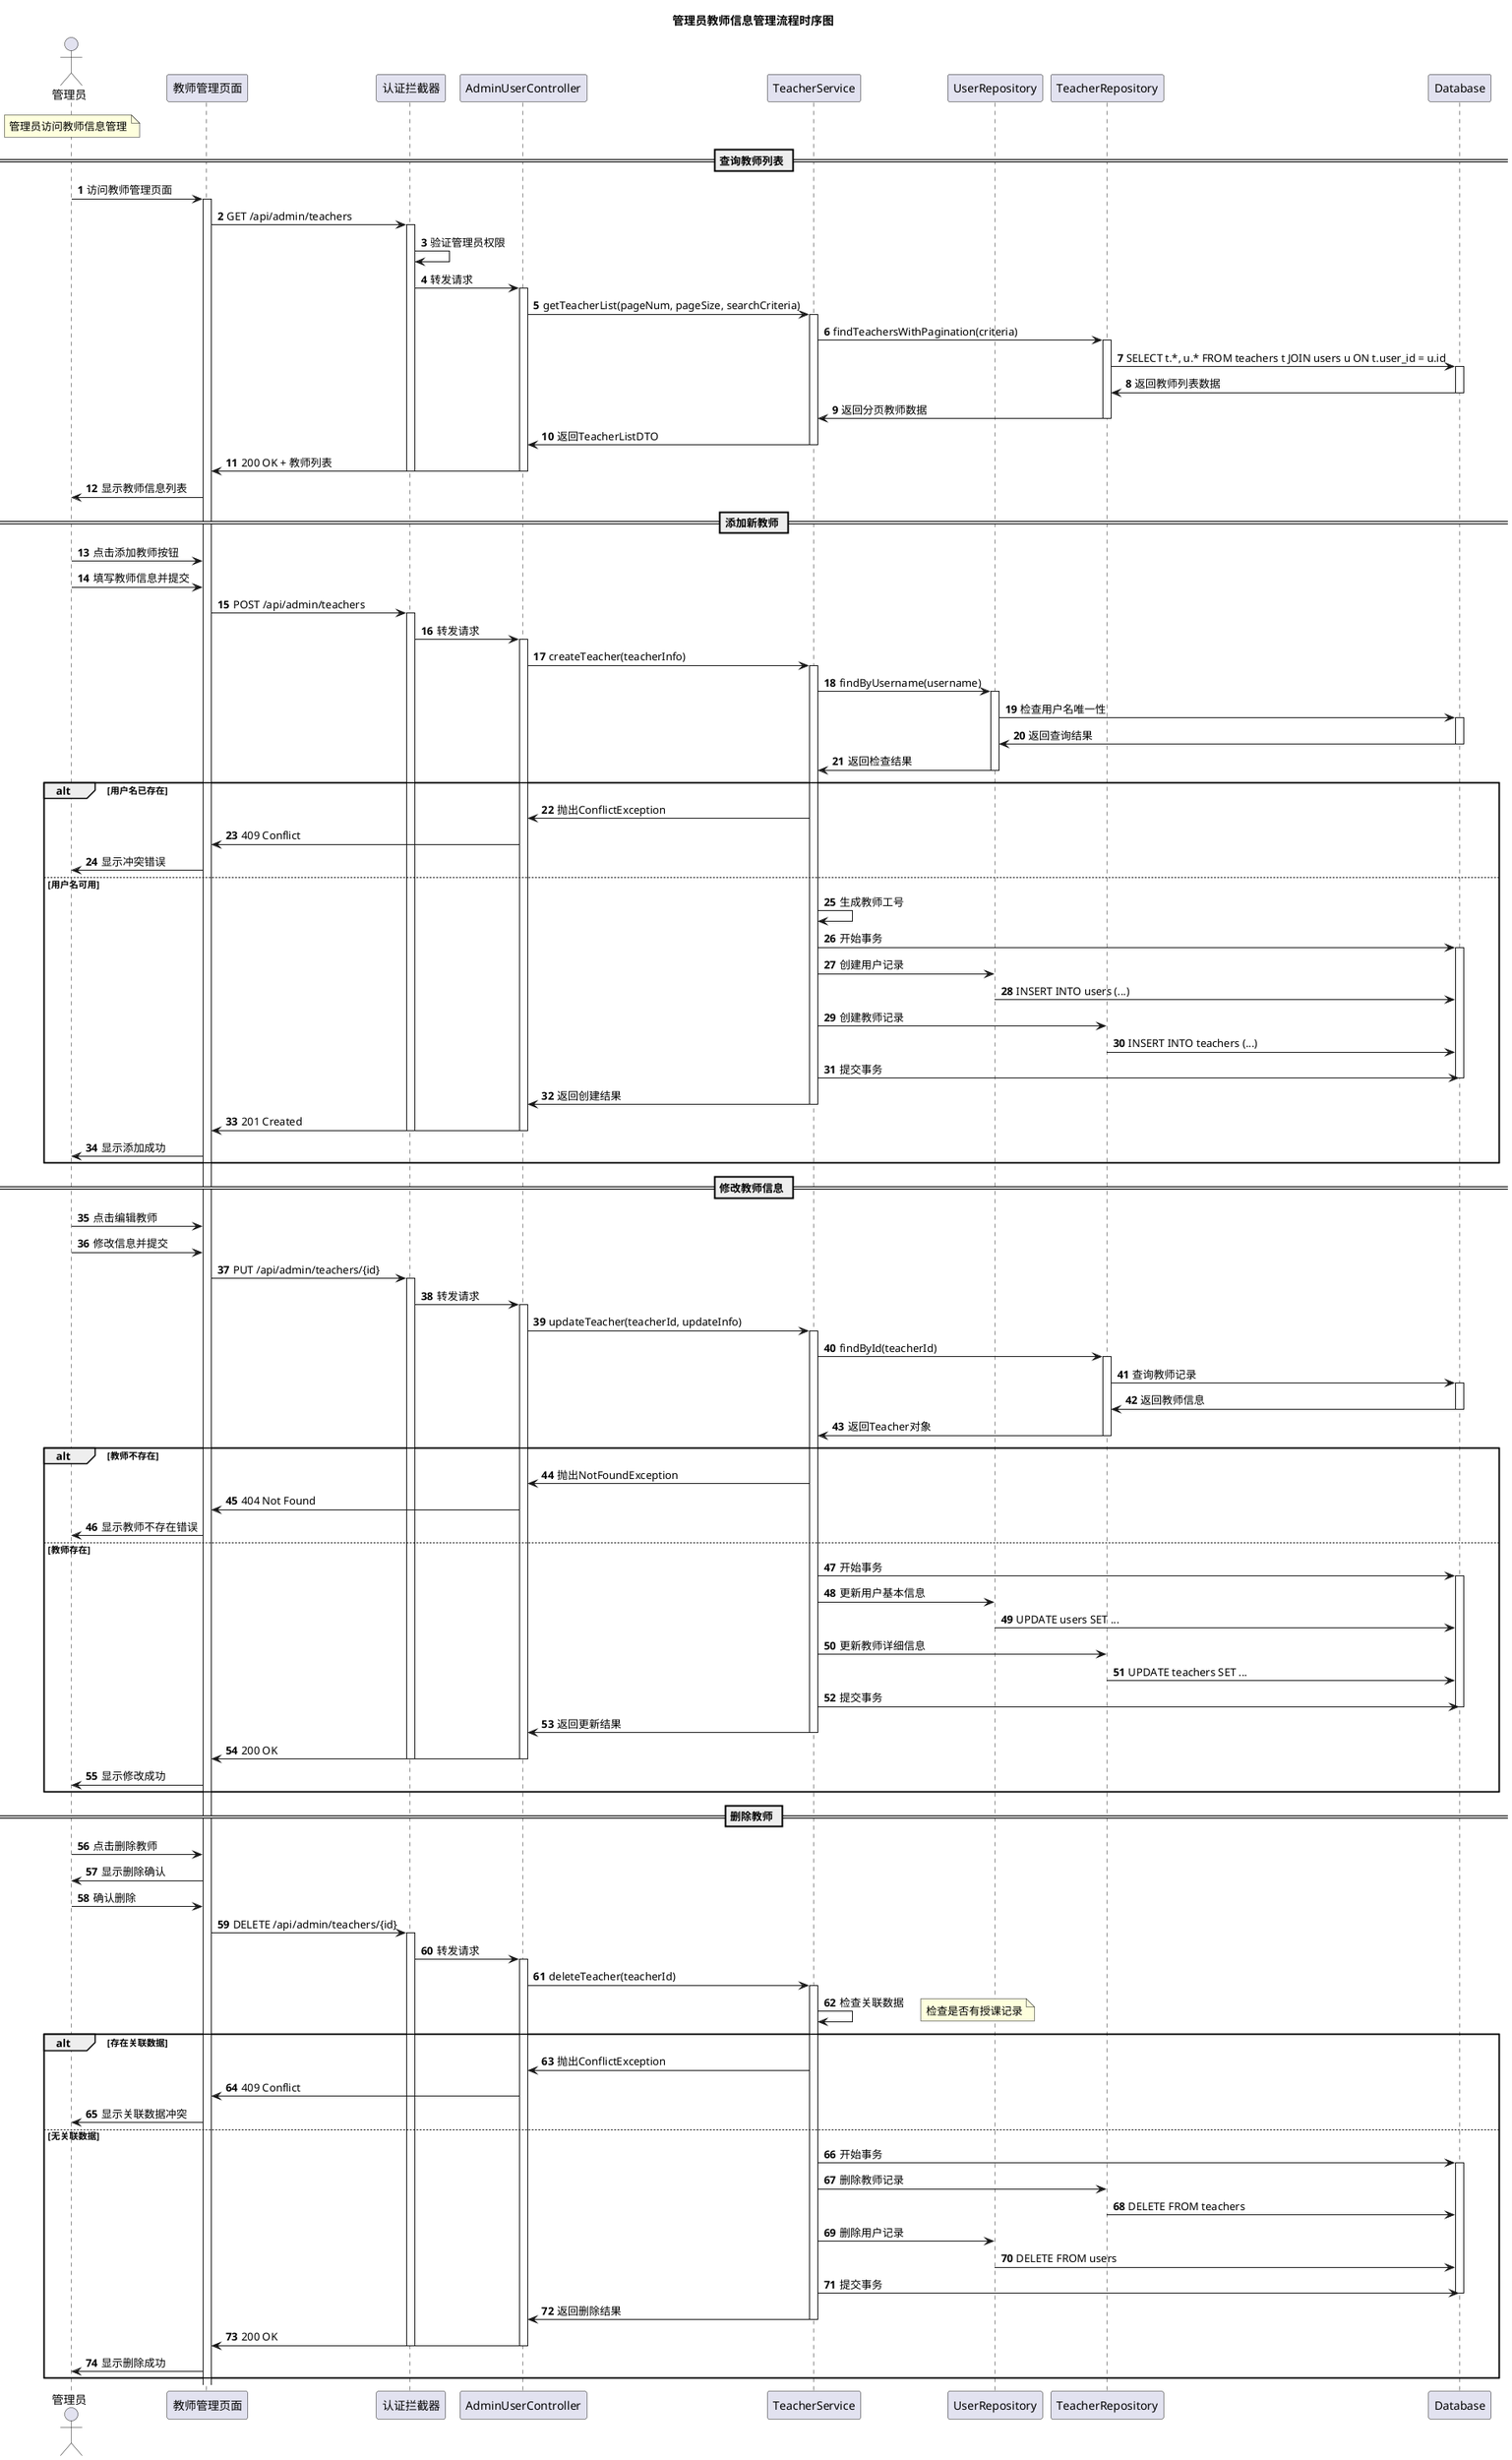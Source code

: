 @startuml 教师信息管理时序图
title 管理员教师信息管理流程时序图

actor 管理员 as A
participant "教师管理页面" as TMP
participant "认证拦截器" as AI
participant "AdminUserController" as AUC
participant "TeacherService" as TS
participant "UserRepository" as UR
participant "TeacherRepository" as TR
participant "Database" as DB

autonumber

note over A: 管理员访问教师信息管理

== 查询教师列表 ==
A -> TMP: 访问教师管理页面
activate TMP

TMP -> AI: GET /api/admin/teachers
activate AI

AI -> AI: 验证管理员权限

AI -> AUC: 转发请求
activate AUC

AUC -> TS: getTeacherList(pageNum, pageSize, searchCriteria)
activate TS

TS -> TR: findTeachersWithPagination(criteria)
activate TR

TR -> DB: SELECT t.*, u.* FROM teachers t JOIN users u ON t.user_id = u.id
activate DB
DB -> TR: 返回教师列表数据
deactivate DB

TR -> TS: 返回分页教师数据
deactivate TR

TS -> AUC: 返回TeacherListDTO
deactivate TS

AUC -> TMP: 200 OK + 教师列表
deactivate AUC
deactivate AI

TMP -> A: 显示教师信息列表

== 添加新教师 ==
A -> TMP: 点击添加教师按钮
A -> TMP: 填写教师信息并提交

TMP -> AI: POST /api/admin/teachers
activate AI

AI -> AUC: 转发请求
activate AUC

AUC -> TS: createTeacher(teacherInfo)
activate TS

TS -> UR: findByUsername(username)
activate UR
UR -> DB: 检查用户名唯一性
activate DB
DB -> UR: 返回查询结果
deactivate DB
UR -> TS: 返回检查结果
deactivate UR

alt 用户名已存在
    TS -> AUC: 抛出ConflictException
    AUC -> TMP: 409 Conflict
    TMP -> A: 显示冲突错误
else 用户名可用
    TS -> TS: 生成教师工号
    
    TS -> DB: 开始事务
    activate DB
    
    TS -> UR: 创建用户记录
    UR -> DB: INSERT INTO users (...)
    
    TS -> TR: 创建教师记录
    TR -> DB: INSERT INTO teachers (...)
    
    TS -> DB: 提交事务
    deactivate DB
    
    TS -> AUC: 返回创建结果
    deactivate TS
    
    AUC -> TMP: 201 Created
    deactivate AUC
    deactivate AI
    
    TMP -> A: 显示添加成功
end

== 修改教师信息 ==
A -> TMP: 点击编辑教师
A -> TMP: 修改信息并提交

TMP -> AI: PUT /api/admin/teachers/{id}
activate AI

AI -> AUC: 转发请求
activate AUC

AUC -> TS: updateTeacher(teacherId, updateInfo)
activate TS

TS -> TR: findById(teacherId)
activate TR
TR -> DB: 查询教师记录
activate DB
DB -> TR: 返回教师信息
deactivate DB
TR -> TS: 返回Teacher对象
deactivate TR

alt 教师不存在
    TS -> AUC: 抛出NotFoundException
    AUC -> TMP: 404 Not Found
    TMP -> A: 显示教师不存在错误
else 教师存在
    TS -> DB: 开始事务
    activate DB
    
    TS -> UR: 更新用户基本信息
    UR -> DB: UPDATE users SET ...
    
    TS -> TR: 更新教师详细信息
    TR -> DB: UPDATE teachers SET ...
    
    TS -> DB: 提交事务
    deactivate DB
    
    TS -> AUC: 返回更新结果
    deactivate TS
    
    AUC -> TMP: 200 OK
    deactivate AUC
    deactivate AI
    
    TMP -> A: 显示修改成功
end

== 删除教师 ==
A -> TMP: 点击删除教师
TMP -> A: 显示删除确认

A -> TMP: 确认删除
TMP -> AI: DELETE /api/admin/teachers/{id}
activate AI

AI -> AUC: 转发请求
activate AUC

AUC -> TS: deleteTeacher(teacherId)
activate TS

TS -> TS: 检查关联数据
note right: 检查是否有授课记录

alt 存在关联数据
    TS -> AUC: 抛出ConflictException
    AUC -> TMP: 409 Conflict
    TMP -> A: 显示关联数据冲突
else 无关联数据
    TS -> DB: 开始事务
    activate DB
    
    TS -> TR: 删除教师记录
    TR -> DB: DELETE FROM teachers
    
    TS -> UR: 删除用户记录
    UR -> DB: DELETE FROM users
    
    TS -> DB: 提交事务
    deactivate DB
    
    TS -> AUC: 返回删除结果
    deactivate TS
    
    AUC -> TMP: 200 OK
    deactivate AUC
    deactivate AI
    
    TMP -> A: 显示删除成功
end

@enduml 